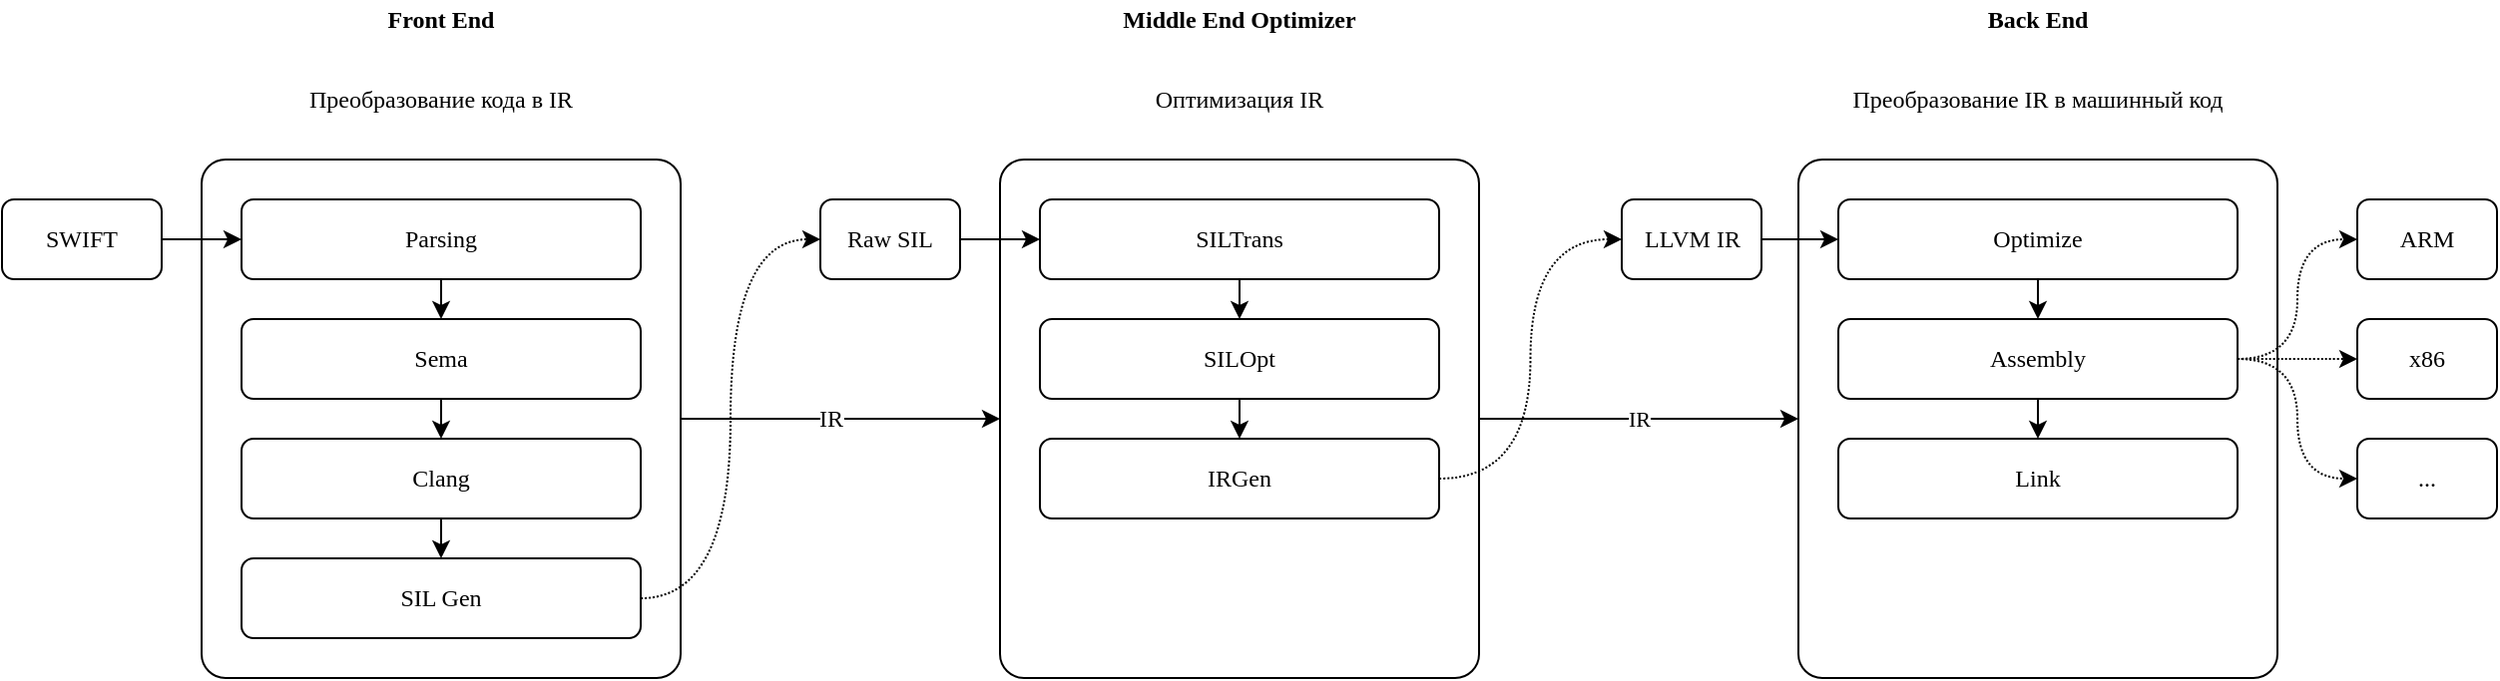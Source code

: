 <mxfile version="10.9.6" type="github"><diagram id="SLR4KlXGWD7i_HqvGfxj" name="Page-1"><mxGraphModel dx="1645" dy="464" grid="1" gridSize="10" guides="1" tooltips="1" connect="1" arrows="1" fold="1" page="1" pageScale="1" pageWidth="827" pageHeight="1169" math="0" shadow="0"><root><mxCell id="0"/><mxCell id="1" parent="0"/><mxCell id="enzTEkgyxLiHi7HsKZq0-7" value="" style="edgeStyle=orthogonalEdgeStyle;rounded=0;orthogonalLoop=1;jettySize=auto;html=1;fontFamily=Menlo;" edge="1" parent="1" source="enzTEkgyxLiHi7HsKZq0-1" target="enzTEkgyxLiHi7HsKZq0-4"><mxGeometry relative="1" as="geometry"/></mxCell><mxCell id="enzTEkgyxLiHi7HsKZq0-8" value="IR" style="text;html=1;resizable=0;points=[];align=center;verticalAlign=middle;labelBackgroundColor=#ffffff;fontFamily=Menlo;" vertex="1" connectable="0" parent="enzTEkgyxLiHi7HsKZq0-7"><mxGeometry x="-0.138" relative="1" as="geometry"><mxPoint x="5.5" as="offset"/></mxGeometry></mxCell><mxCell id="enzTEkgyxLiHi7HsKZq0-1" value="" style="rounded=1;whiteSpace=wrap;html=1;arcSize=5;" vertex="1" parent="1"><mxGeometry x="80" y="200" width="240" height="260" as="geometry"/></mxCell><mxCell id="enzTEkgyxLiHi7HsKZq0-2" value="Front End" style="text;html=1;strokeColor=none;fillColor=none;align=center;verticalAlign=middle;whiteSpace=wrap;rounded=0;fontFamily=Menlo;fontStyle=1" vertex="1" parent="1"><mxGeometry x="80" y="120" width="240" height="20" as="geometry"/></mxCell><mxCell id="enzTEkgyxLiHi7HsKZq0-3" value="Middle End Optimizer" style="text;html=1;strokeColor=none;fillColor=none;align=center;verticalAlign=middle;whiteSpace=wrap;rounded=0;fontFamily=Menlo;fontStyle=1" vertex="1" parent="1"><mxGeometry x="480" y="120" width="240" height="20" as="geometry"/></mxCell><mxCell id="enzTEkgyxLiHi7HsKZq0-9" value="IR" style="rounded=0;orthogonalLoop=1;jettySize=auto;html=1;fontFamily=Menlo;" edge="1" parent="1" source="enzTEkgyxLiHi7HsKZq0-4" target="enzTEkgyxLiHi7HsKZq0-6"><mxGeometry relative="1" as="geometry"><mxPoint as="offset"/></mxGeometry></mxCell><mxCell id="enzTEkgyxLiHi7HsKZq0-4" value="" style="rounded=1;whiteSpace=wrap;html=1;arcSize=5;" vertex="1" parent="1"><mxGeometry x="480" y="200" width="240" height="260" as="geometry"/></mxCell><mxCell id="enzTEkgyxLiHi7HsKZq0-5" value="Back End" style="text;html=1;strokeColor=none;fillColor=none;align=center;verticalAlign=middle;whiteSpace=wrap;rounded=0;fontFamily=Menlo;fontStyle=1" vertex="1" parent="1"><mxGeometry x="880" y="120" width="240" height="20" as="geometry"/></mxCell><mxCell id="enzTEkgyxLiHi7HsKZq0-6" value="" style="rounded=1;whiteSpace=wrap;html=1;arcSize=5;" vertex="1" parent="1"><mxGeometry x="880" y="200" width="240" height="260" as="geometry"/></mxCell><mxCell id="enzTEkgyxLiHi7HsKZq0-10" value="Преобразование кода в IR" style="text;html=1;strokeColor=none;fillColor=none;align=center;verticalAlign=middle;whiteSpace=wrap;rounded=0;fontFamily=Menlo;" vertex="1" parent="1"><mxGeometry x="80" y="160" width="240" height="20" as="geometry"/></mxCell><mxCell id="enzTEkgyxLiHi7HsKZq0-11" value="Оптимизация IR" style="text;html=1;strokeColor=none;fillColor=none;align=center;verticalAlign=middle;whiteSpace=wrap;rounded=0;fontFamily=Menlo;" vertex="1" parent="1"><mxGeometry x="480" y="160" width="240" height="20" as="geometry"/></mxCell><mxCell id="enzTEkgyxLiHi7HsKZq0-12" value="Преобразование IR в машинный код" style="text;html=1;strokeColor=none;fillColor=none;align=center;verticalAlign=middle;whiteSpace=wrap;rounded=0;fontFamily=Menlo;" vertex="1" parent="1"><mxGeometry x="880" y="160" width="240" height="20" as="geometry"/></mxCell><mxCell id="enzTEkgyxLiHi7HsKZq0-21" style="edgeStyle=none;rounded=0;orthogonalLoop=1;jettySize=auto;html=1;fontFamily=Menlo;" edge="1" parent="1" source="enzTEkgyxLiHi7HsKZq0-13" target="enzTEkgyxLiHi7HsKZq0-16"><mxGeometry relative="1" as="geometry"/></mxCell><mxCell id="enzTEkgyxLiHi7HsKZq0-13" value="Parsing" style="rounded=1;whiteSpace=wrap;html=1;fontFamily=Menlo;" vertex="1" parent="1"><mxGeometry x="100" y="220" width="200" height="40" as="geometry"/></mxCell><mxCell id="enzTEkgyxLiHi7HsKZq0-15" value="" style="edgeStyle=orthogonalEdgeStyle;rounded=0;orthogonalLoop=1;jettySize=auto;html=1;fontFamily=Menlo;" edge="1" parent="1" source="enzTEkgyxLiHi7HsKZq0-14" target="enzTEkgyxLiHi7HsKZq0-13"><mxGeometry relative="1" as="geometry"/></mxCell><mxCell id="enzTEkgyxLiHi7HsKZq0-14" value="SWIFT" style="rounded=1;whiteSpace=wrap;html=1;fontFamily=Menlo;" vertex="1" parent="1"><mxGeometry x="-20" y="220" width="80" height="40" as="geometry"/></mxCell><mxCell id="enzTEkgyxLiHi7HsKZq0-22" style="edgeStyle=none;rounded=0;orthogonalLoop=1;jettySize=auto;html=1;fontFamily=Menlo;" edge="1" parent="1" source="enzTEkgyxLiHi7HsKZq0-16" target="enzTEkgyxLiHi7HsKZq0-17"><mxGeometry relative="1" as="geometry"/></mxCell><mxCell id="enzTEkgyxLiHi7HsKZq0-16" value="Sema" style="rounded=1;whiteSpace=wrap;html=1;fontFamily=Menlo;" vertex="1" parent="1"><mxGeometry x="100" y="280" width="200" height="40" as="geometry"/></mxCell><mxCell id="enzTEkgyxLiHi7HsKZq0-23" style="edgeStyle=none;rounded=0;orthogonalLoop=1;jettySize=auto;html=1;entryX=0.5;entryY=0;entryDx=0;entryDy=0;fontFamily=Menlo;" edge="1" parent="1" source="enzTEkgyxLiHi7HsKZq0-17" target="enzTEkgyxLiHi7HsKZq0-18"><mxGeometry relative="1" as="geometry"/></mxCell><mxCell id="enzTEkgyxLiHi7HsKZq0-17" value="Clang" style="rounded=1;whiteSpace=wrap;html=1;fontFamily=Menlo;" vertex="1" parent="1"><mxGeometry x="100" y="340" width="200" height="40" as="geometry"/></mxCell><mxCell id="enzTEkgyxLiHi7HsKZq0-24" style="edgeStyle=orthogonalEdgeStyle;rounded=0;orthogonalLoop=1;jettySize=auto;html=1;entryX=0;entryY=0.5;entryDx=0;entryDy=0;fontFamily=Menlo;exitX=1;exitY=0.5;exitDx=0;exitDy=0;curved=1;dashed=1;dashPattern=1 1;" edge="1" parent="1" source="enzTEkgyxLiHi7HsKZq0-18" target="enzTEkgyxLiHi7HsKZq0-19"><mxGeometry relative="1" as="geometry"/></mxCell><mxCell id="enzTEkgyxLiHi7HsKZq0-18" value="SIL Gen" style="rounded=1;whiteSpace=wrap;html=1;fontFamily=Menlo;" vertex="1" parent="1"><mxGeometry x="100" y="400" width="200" height="40" as="geometry"/></mxCell><mxCell id="enzTEkgyxLiHi7HsKZq0-32" value="" style="rounded=0;orthogonalLoop=1;jettySize=auto;html=1;fontFamily=Menlo;" edge="1" parent="1" source="enzTEkgyxLiHi7HsKZq0-19" target="enzTEkgyxLiHi7HsKZq0-26"><mxGeometry relative="1" as="geometry"/></mxCell><mxCell id="enzTEkgyxLiHi7HsKZq0-19" value="Raw SIL" style="rounded=1;whiteSpace=wrap;html=1;fontFamily=Menlo;" vertex="1" parent="1"><mxGeometry x="390" y="220" width="70" height="40" as="geometry"/></mxCell><mxCell id="enzTEkgyxLiHi7HsKZq0-25" style="edgeStyle=none;rounded=0;orthogonalLoop=1;jettySize=auto;html=1;fontFamily=Menlo;" edge="1" source="enzTEkgyxLiHi7HsKZq0-26" target="enzTEkgyxLiHi7HsKZq0-28" parent="1"><mxGeometry relative="1" as="geometry"/></mxCell><mxCell id="enzTEkgyxLiHi7HsKZq0-26" value="SILTrans" style="rounded=1;whiteSpace=wrap;html=1;fontFamily=Menlo;" vertex="1" parent="1"><mxGeometry x="500" y="220" width="200" height="40" as="geometry"/></mxCell><mxCell id="enzTEkgyxLiHi7HsKZq0-27" style="edgeStyle=none;rounded=0;orthogonalLoop=1;jettySize=auto;html=1;fontFamily=Menlo;" edge="1" source="enzTEkgyxLiHi7HsKZq0-28" target="enzTEkgyxLiHi7HsKZq0-29" parent="1"><mxGeometry relative="1" as="geometry"/></mxCell><mxCell id="enzTEkgyxLiHi7HsKZq0-28" value="SILOpt" style="rounded=1;whiteSpace=wrap;html=1;fontFamily=Menlo;" vertex="1" parent="1"><mxGeometry x="500" y="280" width="200" height="40" as="geometry"/></mxCell><mxCell id="enzTEkgyxLiHi7HsKZq0-31" style="edgeStyle=orthogonalEdgeStyle;curved=1;rounded=0;orthogonalLoop=1;jettySize=auto;html=1;entryX=0;entryY=0.5;entryDx=0;entryDy=0;dashed=1;dashPattern=1 1;fontFamily=Menlo;" edge="1" parent="1" source="enzTEkgyxLiHi7HsKZq0-29" target="enzTEkgyxLiHi7HsKZq0-30"><mxGeometry relative="1" as="geometry"/></mxCell><mxCell id="enzTEkgyxLiHi7HsKZq0-29" value="IRGen" style="rounded=1;whiteSpace=wrap;html=1;fontFamily=Menlo;" vertex="1" parent="1"><mxGeometry x="500" y="340" width="200" height="40" as="geometry"/></mxCell><mxCell id="enzTEkgyxLiHi7HsKZq0-38" style="edgeStyle=none;rounded=0;orthogonalLoop=1;jettySize=auto;html=1;entryX=0;entryY=0.5;entryDx=0;entryDy=0;fontFamily=Menlo;" edge="1" parent="1" source="enzTEkgyxLiHi7HsKZq0-30" target="enzTEkgyxLiHi7HsKZq0-34"><mxGeometry relative="1" as="geometry"/></mxCell><mxCell id="enzTEkgyxLiHi7HsKZq0-30" value="LLVM IR" style="rounded=1;whiteSpace=wrap;html=1;fontFamily=Menlo;" vertex="1" parent="1"><mxGeometry x="791.5" y="220" width="70" height="40" as="geometry"/></mxCell><mxCell id="enzTEkgyxLiHi7HsKZq0-33" style="edgeStyle=none;rounded=0;orthogonalLoop=1;jettySize=auto;html=1;fontFamily=Menlo;" edge="1" source="enzTEkgyxLiHi7HsKZq0-34" target="enzTEkgyxLiHi7HsKZq0-36" parent="1"><mxGeometry relative="1" as="geometry"/></mxCell><mxCell id="enzTEkgyxLiHi7HsKZq0-34" value="Optimize" style="rounded=1;whiteSpace=wrap;html=1;fontFamily=Menlo;" vertex="1" parent="1"><mxGeometry x="900" y="220" width="200" height="40" as="geometry"/></mxCell><mxCell id="enzTEkgyxLiHi7HsKZq0-35" style="edgeStyle=none;rounded=0;orthogonalLoop=1;jettySize=auto;html=1;fontFamily=Menlo;" edge="1" source="enzTEkgyxLiHi7HsKZq0-36" target="enzTEkgyxLiHi7HsKZq0-37" parent="1"><mxGeometry relative="1" as="geometry"/></mxCell><mxCell id="enzTEkgyxLiHi7HsKZq0-43" style="edgeStyle=orthogonalEdgeStyle;rounded=0;orthogonalLoop=1;jettySize=auto;html=1;entryX=0;entryY=0.5;entryDx=0;entryDy=0;fontFamily=Menlo;curved=1;dashed=1;dashPattern=1 1;" edge="1" parent="1" source="enzTEkgyxLiHi7HsKZq0-36" target="enzTEkgyxLiHi7HsKZq0-40"><mxGeometry relative="1" as="geometry"/></mxCell><mxCell id="enzTEkgyxLiHi7HsKZq0-44" style="edgeStyle=orthogonalEdgeStyle;rounded=0;orthogonalLoop=1;jettySize=auto;html=1;exitX=1;exitY=0.5;exitDx=0;exitDy=0;entryX=0;entryY=0.5;entryDx=0;entryDy=0;fontFamily=Menlo;curved=1;dashed=1;dashPattern=1 1;" edge="1" parent="1" source="enzTEkgyxLiHi7HsKZq0-36" target="enzTEkgyxLiHi7HsKZq0-41"><mxGeometry relative="1" as="geometry"/></mxCell><mxCell id="enzTEkgyxLiHi7HsKZq0-45" style="edgeStyle=orthogonalEdgeStyle;rounded=0;orthogonalLoop=1;jettySize=auto;html=1;exitX=1;exitY=0.5;exitDx=0;exitDy=0;entryX=0;entryY=0.5;entryDx=0;entryDy=0;fontFamily=Menlo;curved=1;dashed=1;dashPattern=1 1;" edge="1" parent="1" source="enzTEkgyxLiHi7HsKZq0-36" target="enzTEkgyxLiHi7HsKZq0-39"><mxGeometry relative="1" as="geometry"/></mxCell><mxCell id="enzTEkgyxLiHi7HsKZq0-36" value="Assembly" style="rounded=1;whiteSpace=wrap;html=1;fontFamily=Menlo;" vertex="1" parent="1"><mxGeometry x="900" y="280" width="200" height="40" as="geometry"/></mxCell><mxCell id="enzTEkgyxLiHi7HsKZq0-37" value="Link" style="rounded=1;whiteSpace=wrap;html=1;fontFamily=Menlo;" vertex="1" parent="1"><mxGeometry x="900" y="340" width="200" height="40" as="geometry"/></mxCell><mxCell id="enzTEkgyxLiHi7HsKZq0-39" value="ARM" style="rounded=1;whiteSpace=wrap;html=1;fontFamily=Menlo;" vertex="1" parent="1"><mxGeometry x="1160" y="220" width="70" height="40" as="geometry"/></mxCell><mxCell id="enzTEkgyxLiHi7HsKZq0-40" value="x86" style="rounded=1;whiteSpace=wrap;html=1;fontFamily=Menlo;" vertex="1" parent="1"><mxGeometry x="1160" y="280" width="70" height="40" as="geometry"/></mxCell><mxCell id="enzTEkgyxLiHi7HsKZq0-41" value="..." style="rounded=1;whiteSpace=wrap;html=1;fontFamily=Menlo;" vertex="1" parent="1"><mxGeometry x="1160" y="340" width="70" height="40" as="geometry"/></mxCell></root></mxGraphModel></diagram></mxfile>